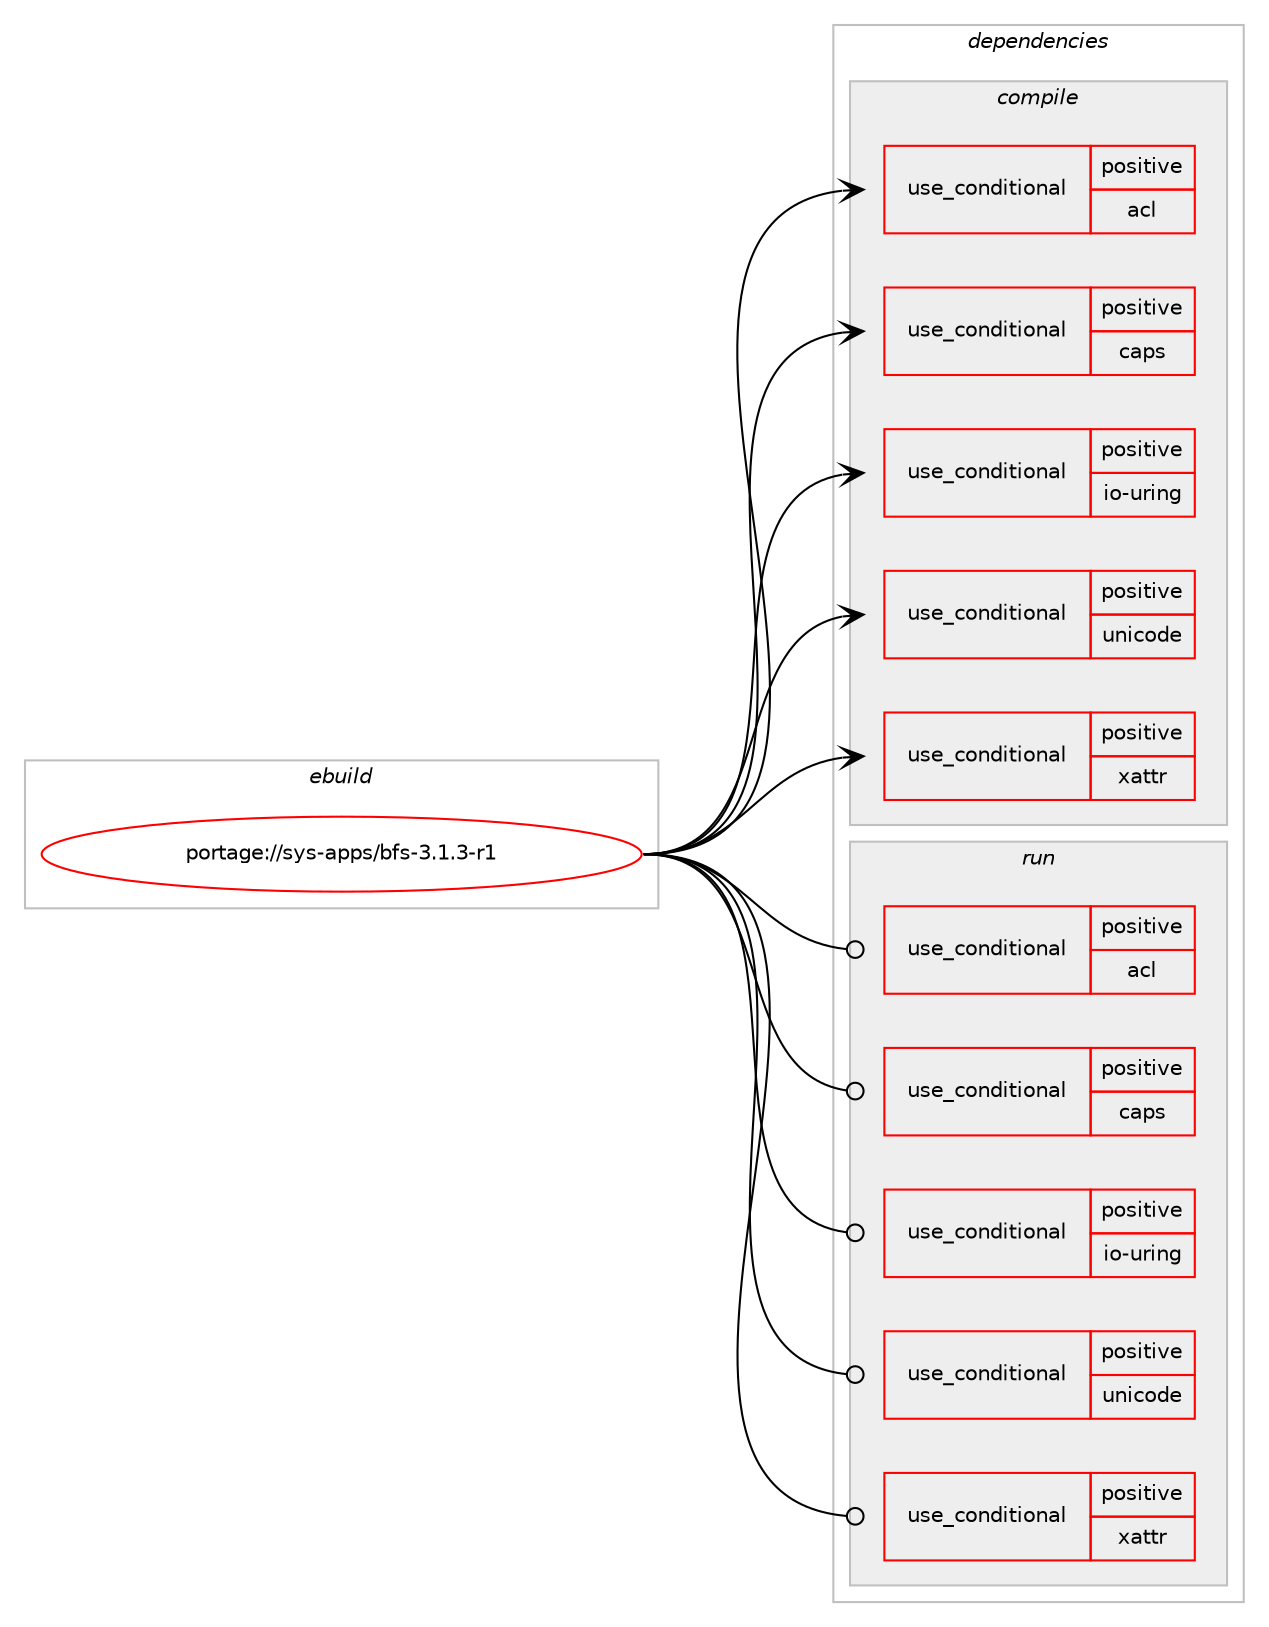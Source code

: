 digraph prolog {

# *************
# Graph options
# *************

newrank=true;
concentrate=true;
compound=true;
graph [rankdir=LR,fontname=Helvetica,fontsize=10,ranksep=1.5];#, ranksep=2.5, nodesep=0.2];
edge  [arrowhead=vee];
node  [fontname=Helvetica,fontsize=10];

# **********
# The ebuild
# **********

subgraph cluster_leftcol {
color=gray;
rank=same;
label=<<i>ebuild</i>>;
id [label="portage://sys-apps/bfs-3.1.3-r1", color=red, width=4, href="../sys-apps/bfs-3.1.3-r1.svg"];
}

# ****************
# The dependencies
# ****************

subgraph cluster_midcol {
color=gray;
label=<<i>dependencies</i>>;
subgraph cluster_compile {
fillcolor="#eeeeee";
style=filled;
label=<<i>compile</i>>;
subgraph cond107551 {
dependency209590 [label=<<TABLE BORDER="0" CELLBORDER="1" CELLSPACING="0" CELLPADDING="4"><TR><TD ROWSPAN="3" CELLPADDING="10">use_conditional</TD></TR><TR><TD>positive</TD></TR><TR><TD>acl</TD></TR></TABLE>>, shape=none, color=red];
# *** BEGIN UNKNOWN DEPENDENCY TYPE (TODO) ***
# dependency209590 -> package_dependency(portage://sys-apps/bfs-3.1.3-r1,install,no,virtual,acl,none,[,,],[],[])
# *** END UNKNOWN DEPENDENCY TYPE (TODO) ***

}
id:e -> dependency209590:w [weight=20,style="solid",arrowhead="vee"];
subgraph cond107552 {
dependency209591 [label=<<TABLE BORDER="0" CELLBORDER="1" CELLSPACING="0" CELLPADDING="4"><TR><TD ROWSPAN="3" CELLPADDING="10">use_conditional</TD></TR><TR><TD>positive</TD></TR><TR><TD>caps</TD></TR></TABLE>>, shape=none, color=red];
# *** BEGIN UNKNOWN DEPENDENCY TYPE (TODO) ***
# dependency209591 -> package_dependency(portage://sys-apps/bfs-3.1.3-r1,install,no,sys-libs,libcap,none,[,,],[],[])
# *** END UNKNOWN DEPENDENCY TYPE (TODO) ***

}
id:e -> dependency209591:w [weight=20,style="solid",arrowhead="vee"];
subgraph cond107553 {
dependency209592 [label=<<TABLE BORDER="0" CELLBORDER="1" CELLSPACING="0" CELLPADDING="4"><TR><TD ROWSPAN="3" CELLPADDING="10">use_conditional</TD></TR><TR><TD>positive</TD></TR><TR><TD>io-uring</TD></TR></TABLE>>, shape=none, color=red];
# *** BEGIN UNKNOWN DEPENDENCY TYPE (TODO) ***
# dependency209592 -> package_dependency(portage://sys-apps/bfs-3.1.3-r1,install,no,sys-libs,liburing,none,[,,],any_same_slot,[])
# *** END UNKNOWN DEPENDENCY TYPE (TODO) ***

}
id:e -> dependency209592:w [weight=20,style="solid",arrowhead="vee"];
subgraph cond107554 {
dependency209593 [label=<<TABLE BORDER="0" CELLBORDER="1" CELLSPACING="0" CELLPADDING="4"><TR><TD ROWSPAN="3" CELLPADDING="10">use_conditional</TD></TR><TR><TD>positive</TD></TR><TR><TD>unicode</TD></TR></TABLE>>, shape=none, color=red];
# *** BEGIN UNKNOWN DEPENDENCY TYPE (TODO) ***
# dependency209593 -> package_dependency(portage://sys-apps/bfs-3.1.3-r1,install,no,dev-libs,oniguruma,none,[,,],any_same_slot,[])
# *** END UNKNOWN DEPENDENCY TYPE (TODO) ***

}
id:e -> dependency209593:w [weight=20,style="solid",arrowhead="vee"];
subgraph cond107555 {
dependency209594 [label=<<TABLE BORDER="0" CELLBORDER="1" CELLSPACING="0" CELLPADDING="4"><TR><TD ROWSPAN="3" CELLPADDING="10">use_conditional</TD></TR><TR><TD>positive</TD></TR><TR><TD>xattr</TD></TR></TABLE>>, shape=none, color=red];
# *** BEGIN UNKNOWN DEPENDENCY TYPE (TODO) ***
# dependency209594 -> package_dependency(portage://sys-apps/bfs-3.1.3-r1,install,no,sys-apps,attr,none,[,,],[],[])
# *** END UNKNOWN DEPENDENCY TYPE (TODO) ***

}
id:e -> dependency209594:w [weight=20,style="solid",arrowhead="vee"];
}
subgraph cluster_compileandrun {
fillcolor="#eeeeee";
style=filled;
label=<<i>compile and run</i>>;
}
subgraph cluster_run {
fillcolor="#eeeeee";
style=filled;
label=<<i>run</i>>;
subgraph cond107556 {
dependency209595 [label=<<TABLE BORDER="0" CELLBORDER="1" CELLSPACING="0" CELLPADDING="4"><TR><TD ROWSPAN="3" CELLPADDING="10">use_conditional</TD></TR><TR><TD>positive</TD></TR><TR><TD>acl</TD></TR></TABLE>>, shape=none, color=red];
# *** BEGIN UNKNOWN DEPENDENCY TYPE (TODO) ***
# dependency209595 -> package_dependency(portage://sys-apps/bfs-3.1.3-r1,run,no,virtual,acl,none,[,,],[],[])
# *** END UNKNOWN DEPENDENCY TYPE (TODO) ***

}
id:e -> dependency209595:w [weight=20,style="solid",arrowhead="odot"];
subgraph cond107557 {
dependency209596 [label=<<TABLE BORDER="0" CELLBORDER="1" CELLSPACING="0" CELLPADDING="4"><TR><TD ROWSPAN="3" CELLPADDING="10">use_conditional</TD></TR><TR><TD>positive</TD></TR><TR><TD>caps</TD></TR></TABLE>>, shape=none, color=red];
# *** BEGIN UNKNOWN DEPENDENCY TYPE (TODO) ***
# dependency209596 -> package_dependency(portage://sys-apps/bfs-3.1.3-r1,run,no,sys-libs,libcap,none,[,,],[],[])
# *** END UNKNOWN DEPENDENCY TYPE (TODO) ***

}
id:e -> dependency209596:w [weight=20,style="solid",arrowhead="odot"];
subgraph cond107558 {
dependency209597 [label=<<TABLE BORDER="0" CELLBORDER="1" CELLSPACING="0" CELLPADDING="4"><TR><TD ROWSPAN="3" CELLPADDING="10">use_conditional</TD></TR><TR><TD>positive</TD></TR><TR><TD>io-uring</TD></TR></TABLE>>, shape=none, color=red];
# *** BEGIN UNKNOWN DEPENDENCY TYPE (TODO) ***
# dependency209597 -> package_dependency(portage://sys-apps/bfs-3.1.3-r1,run,no,sys-libs,liburing,none,[,,],any_same_slot,[])
# *** END UNKNOWN DEPENDENCY TYPE (TODO) ***

}
id:e -> dependency209597:w [weight=20,style="solid",arrowhead="odot"];
subgraph cond107559 {
dependency209598 [label=<<TABLE BORDER="0" CELLBORDER="1" CELLSPACING="0" CELLPADDING="4"><TR><TD ROWSPAN="3" CELLPADDING="10">use_conditional</TD></TR><TR><TD>positive</TD></TR><TR><TD>unicode</TD></TR></TABLE>>, shape=none, color=red];
# *** BEGIN UNKNOWN DEPENDENCY TYPE (TODO) ***
# dependency209598 -> package_dependency(portage://sys-apps/bfs-3.1.3-r1,run,no,dev-libs,oniguruma,none,[,,],any_same_slot,[])
# *** END UNKNOWN DEPENDENCY TYPE (TODO) ***

}
id:e -> dependency209598:w [weight=20,style="solid",arrowhead="odot"];
subgraph cond107560 {
dependency209599 [label=<<TABLE BORDER="0" CELLBORDER="1" CELLSPACING="0" CELLPADDING="4"><TR><TD ROWSPAN="3" CELLPADDING="10">use_conditional</TD></TR><TR><TD>positive</TD></TR><TR><TD>xattr</TD></TR></TABLE>>, shape=none, color=red];
# *** BEGIN UNKNOWN DEPENDENCY TYPE (TODO) ***
# dependency209599 -> package_dependency(portage://sys-apps/bfs-3.1.3-r1,run,no,sys-apps,attr,none,[,,],[],[])
# *** END UNKNOWN DEPENDENCY TYPE (TODO) ***

}
id:e -> dependency209599:w [weight=20,style="solid",arrowhead="odot"];
}
}

# **************
# The candidates
# **************

subgraph cluster_choices {
rank=same;
color=gray;
label=<<i>candidates</i>>;

}

}
